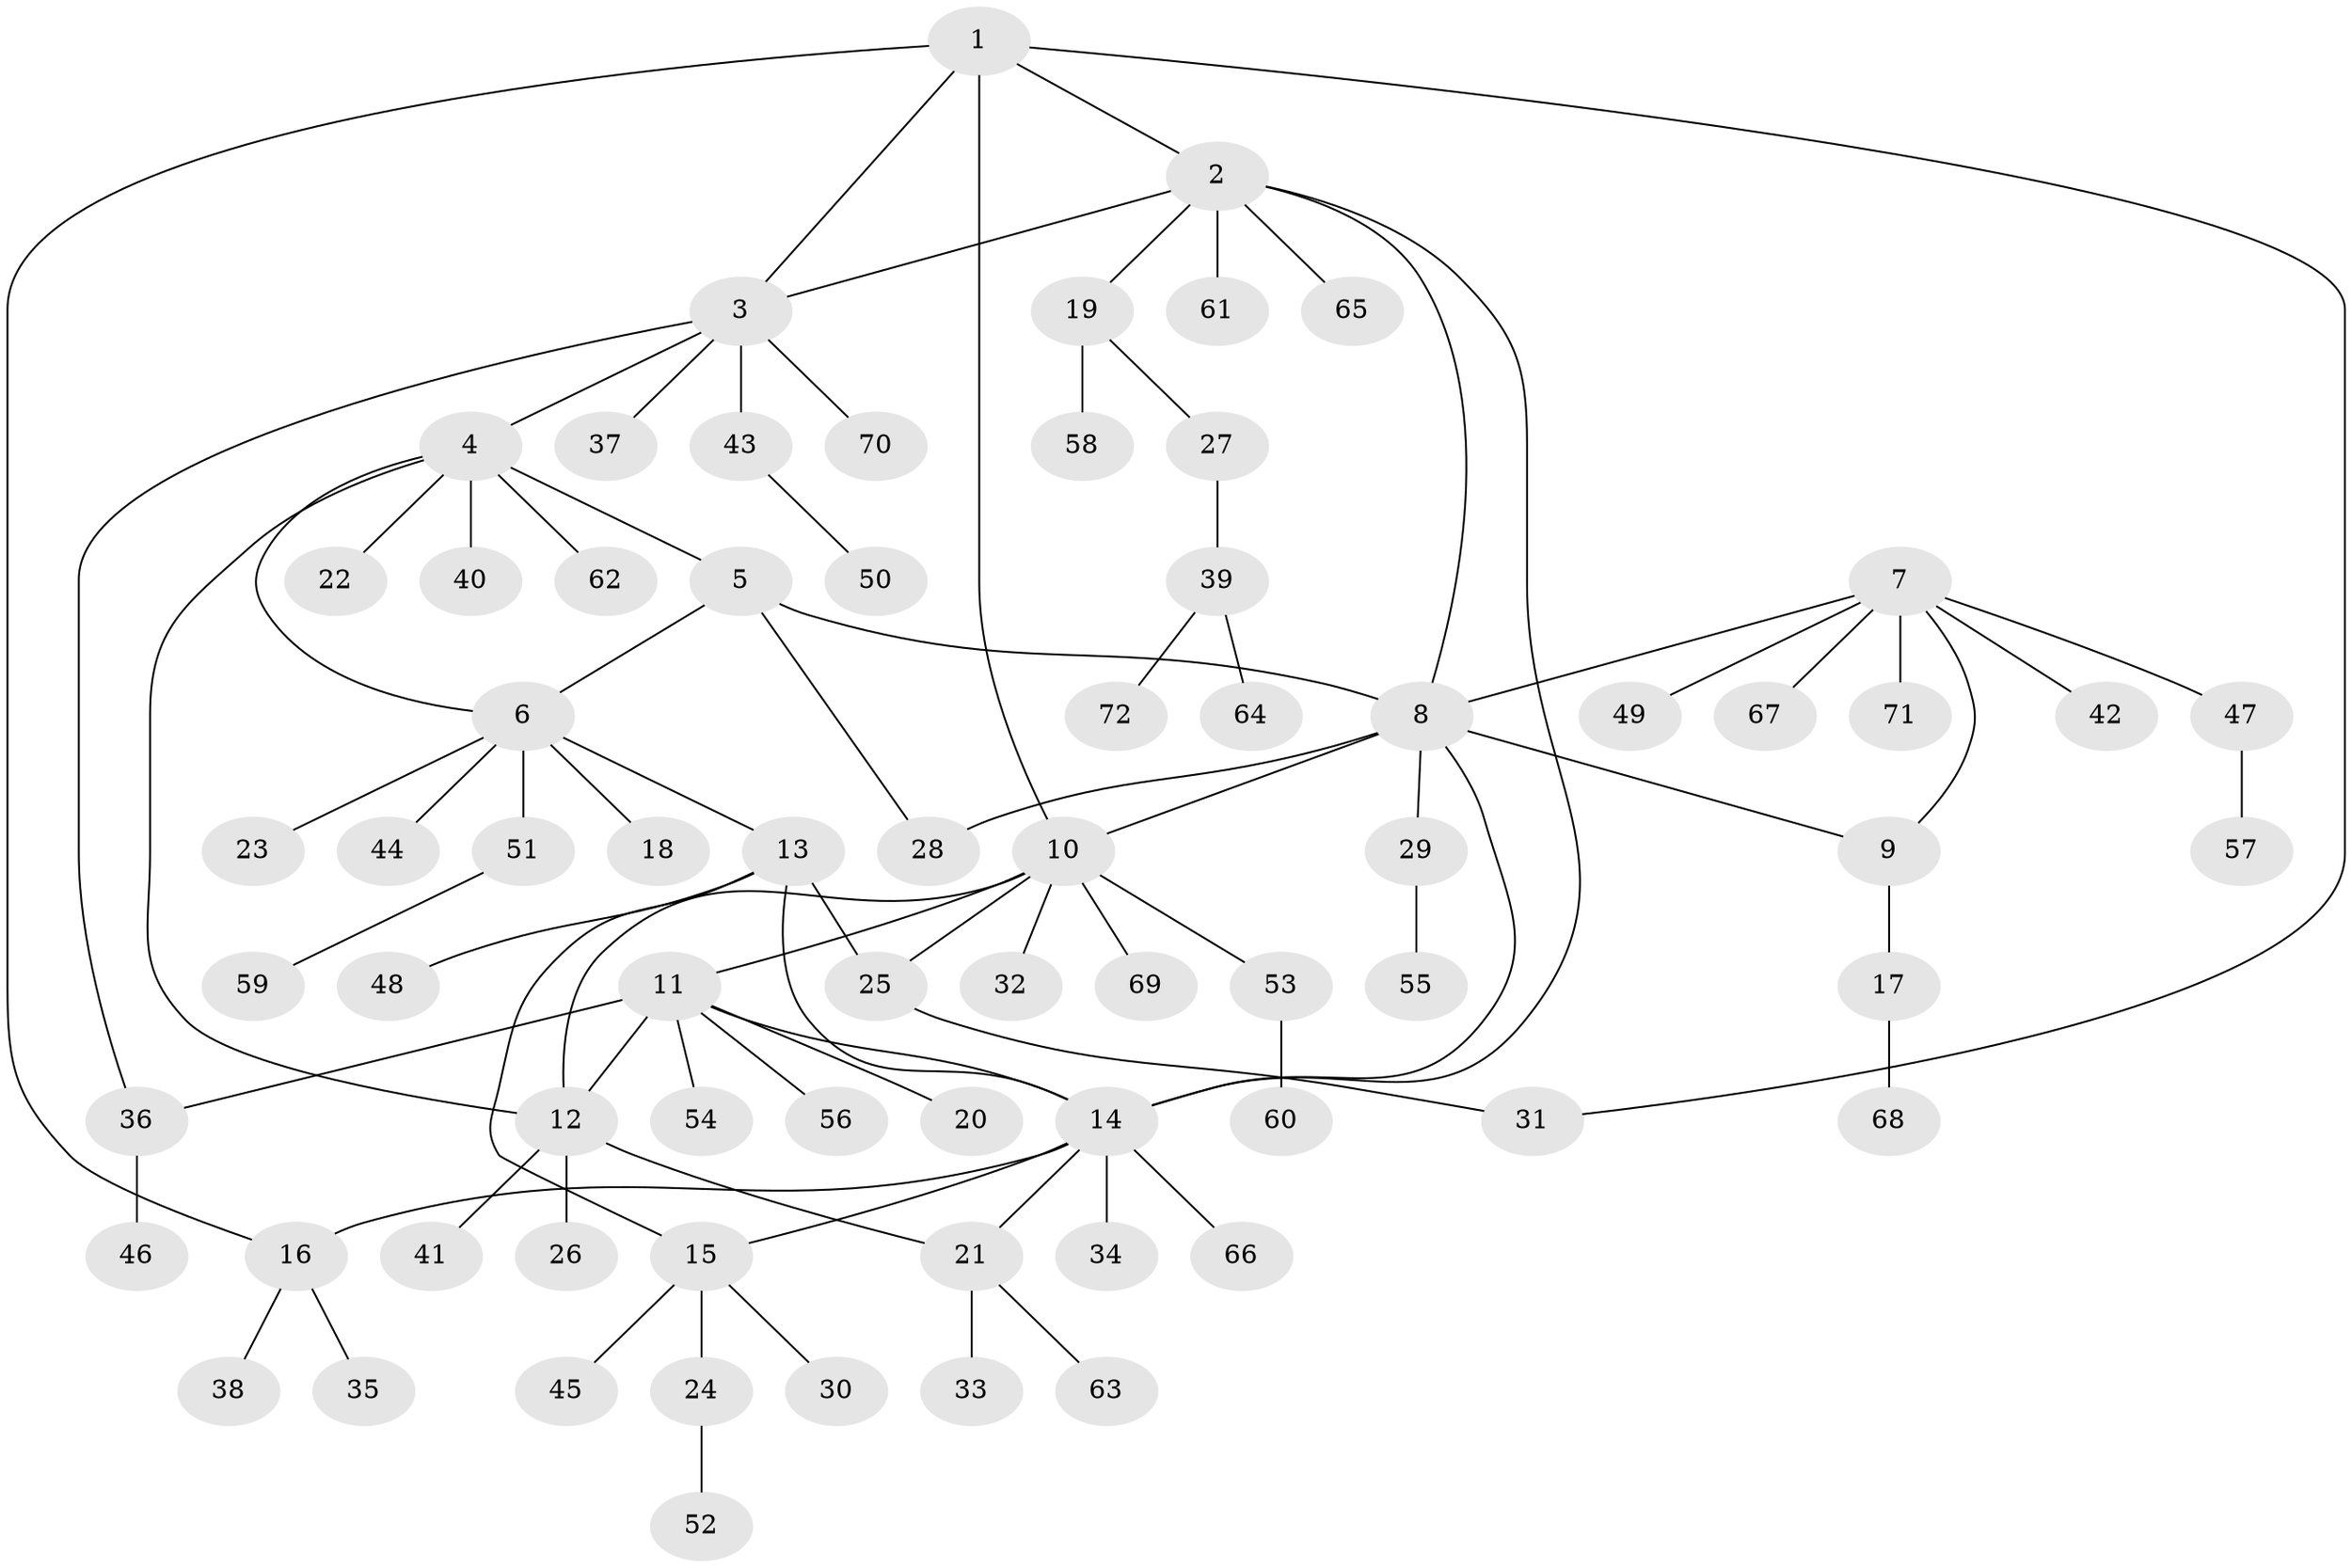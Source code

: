 // Generated by graph-tools (version 1.1) at 2025/26/03/09/25 03:26:42]
// undirected, 72 vertices, 88 edges
graph export_dot {
graph [start="1"]
  node [color=gray90,style=filled];
  1;
  2;
  3;
  4;
  5;
  6;
  7;
  8;
  9;
  10;
  11;
  12;
  13;
  14;
  15;
  16;
  17;
  18;
  19;
  20;
  21;
  22;
  23;
  24;
  25;
  26;
  27;
  28;
  29;
  30;
  31;
  32;
  33;
  34;
  35;
  36;
  37;
  38;
  39;
  40;
  41;
  42;
  43;
  44;
  45;
  46;
  47;
  48;
  49;
  50;
  51;
  52;
  53;
  54;
  55;
  56;
  57;
  58;
  59;
  60;
  61;
  62;
  63;
  64;
  65;
  66;
  67;
  68;
  69;
  70;
  71;
  72;
  1 -- 2;
  1 -- 3;
  1 -- 10;
  1 -- 16;
  1 -- 31;
  2 -- 3;
  2 -- 8;
  2 -- 14;
  2 -- 19;
  2 -- 61;
  2 -- 65;
  3 -- 4;
  3 -- 36;
  3 -- 37;
  3 -- 43;
  3 -- 70;
  4 -- 5;
  4 -- 6;
  4 -- 12;
  4 -- 22;
  4 -- 40;
  4 -- 62;
  5 -- 6;
  5 -- 8;
  5 -- 28;
  6 -- 13;
  6 -- 18;
  6 -- 23;
  6 -- 44;
  6 -- 51;
  7 -- 8;
  7 -- 9;
  7 -- 42;
  7 -- 47;
  7 -- 49;
  7 -- 67;
  7 -- 71;
  8 -- 9;
  8 -- 10;
  8 -- 14;
  8 -- 28;
  8 -- 29;
  9 -- 17;
  10 -- 11;
  10 -- 12;
  10 -- 25;
  10 -- 32;
  10 -- 53;
  10 -- 69;
  11 -- 12;
  11 -- 14;
  11 -- 20;
  11 -- 36;
  11 -- 54;
  11 -- 56;
  12 -- 21;
  12 -- 26;
  12 -- 41;
  13 -- 14;
  13 -- 15;
  13 -- 25;
  13 -- 48;
  14 -- 15;
  14 -- 16;
  14 -- 21;
  14 -- 34;
  14 -- 66;
  15 -- 24;
  15 -- 30;
  15 -- 45;
  16 -- 35;
  16 -- 38;
  17 -- 68;
  19 -- 27;
  19 -- 58;
  21 -- 33;
  21 -- 63;
  24 -- 52;
  25 -- 31;
  27 -- 39;
  29 -- 55;
  36 -- 46;
  39 -- 64;
  39 -- 72;
  43 -- 50;
  47 -- 57;
  51 -- 59;
  53 -- 60;
}
